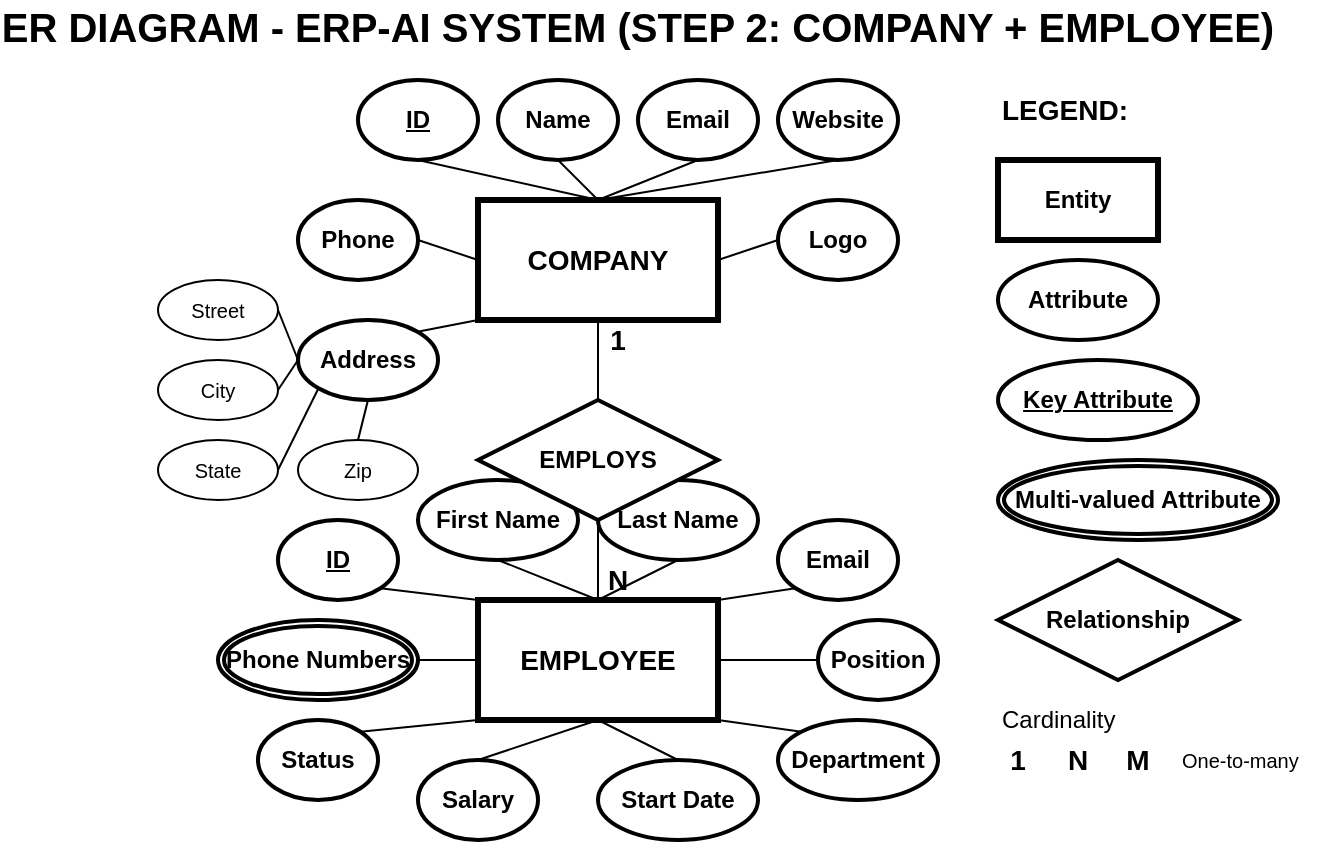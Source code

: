 <mxfile version="21.8.2" type="device">
  <diagram name="Page-1" id="c7558073-3199-34d8-9f00-42111426c3f3">
    <mxGraphModel dx="1050" dy="541" grid="1" gridSize="10" guides="1" tooltips="1" connect="1" arrows="1" fold="1" page="1" pageScale="1" pageWidth="826" pageHeight="1169" background="none" math="0" shadow="0">
      <root>
        <mxCell id="0" />
        <mxCell id="1" parent="0" />
        
        <!-- Title -->
        <mxCell id="110" value="ER DIAGRAM - ERP-AI SYSTEM (STEP 2: COMPANY + EMPLOYEE)" style="text;spacingTop=-5;align=center;fontSize=20;fontStyle=1" parent="1" vertex="1">
          <mxGeometry x="120" y="20" width="600" height="40" as="geometry" />
        </mxCell>
        
        <!-- COMPANY Entity -->
        <mxCell id="2" value="COMPANY" style="whiteSpace=wrap;align=center;verticalAlign=middle;fontStyle=1;strokeWidth=3;fillColor=#FFFFFF;fontSize=14;" parent="1" vertex="1">
          <mxGeometry x="340" y="120" width="120" height="60" as="geometry" />
        </mxCell>
        
        <!-- Company Attributes -->
        <mxCell id="3" value="&lt;u&gt;ID&lt;/u&gt;" style="ellipse;whiteSpace=wrap;html=1;align=center;fontStyle=1;strokeWidth=2;fillColor=#FFFFFF;fontSize=12;" parent="1" vertex="1">
          <mxGeometry x="280" y="60" width="60" height="40" as="geometry" />
        </mxCell>
        <mxCell id="4" value="Name" style="ellipse;whiteSpace=wrap;html=1;align=center;fontStyle=1;strokeWidth=2;fillColor=#FFFFFF;fontSize=12;" parent="1" vertex="1">
          <mxGeometry x="350" y="60" width="60" height="40" as="geometry" />
        </mxCell>
        <mxCell id="5" value="Email" style="ellipse;whiteSpace=wrap;html=1;align=center;fontStyle=1;strokeWidth=2;fillColor=#FFFFFF;fontSize=12;" parent="1" vertex="1">
          <mxGeometry x="420" y="60" width="60" height="40" as="geometry" />
        </mxCell>
        <mxCell id="6" value="Website" style="ellipse;whiteSpace=wrap;html=1;align=center;fontStyle=1;strokeWidth=2;fillColor=#FFFFFF;fontSize=12;" parent="1" vertex="1">
          <mxGeometry x="490" y="60" width="60" height="40" as="geometry" />
        </mxCell>
        <mxCell id="7" value="Logo" style="ellipse;whiteSpace=wrap;html=1;align=center;fontStyle=1;strokeWidth=2;fillColor=#FFFFFF;fontSize=12;" parent="1" vertex="1">
          <mxGeometry x="490" y="120" width="60" height="40" as="geometry" />
        </mxCell>
        <mxCell id="8" value="Phone" style="ellipse;whiteSpace=wrap;html=1;align=center;fontStyle=1;strokeWidth=2;fillColor=#FFFFFF;fontSize=12;" parent="1" vertex="1">
          <mxGeometry x="250" y="120" width="60" height="40" as="geometry" />
        </mxCell>
        
        <!-- Company Address (Composite Attribute) -->
        <mxCell id="9" value="Address" style="ellipse;whiteSpace=wrap;html=1;align=center;fontStyle=1;strokeWidth=2;fillColor=#FFFFFF;fontSize=12;" parent="1" vertex="1">
          <mxGeometry x="250" y="180" width="70" height="40" as="geometry" />
        </mxCell>
        <mxCell id="10" value="Street" style="ellipse;whiteSpace=wrap;html=1;align=center;fontStyle=0;strokeWidth=1;fillColor=#FFFFFF;fontSize=10;" parent="1" vertex="1">
          <mxGeometry x="180" y="160" width="60" height="30" as="geometry" />
        </mxCell>
        <mxCell id="11" value="City" style="ellipse;whiteSpace=wrap;html=1;align=center;fontStyle=0;strokeWidth=1;fillColor=#FFFFFF;fontSize=10;" parent="1" vertex="1">
          <mxGeometry x="180" y="200" width="60" height="30" as="geometry" />
        </mxCell>
        <mxCell id="12" value="State" style="ellipse;whiteSpace=wrap;html=1;align=center;fontStyle=0;strokeWidth=1;fillColor=#FFFFFF;fontSize=10;" parent="1" vertex="1">
          <mxGeometry x="180" y="240" width="60" height="30" as="geometry" />
        </mxCell>
        <mxCell id="13" value="Zip" style="ellipse;whiteSpace=wrap;html=1;align=center;fontStyle=0;strokeWidth=1;fillColor=#FFFFFF;fontSize=10;" parent="1" vertex="1">
          <mxGeometry x="250" y="240" width="60" height="30" as="geometry" />
        </mxCell>
        
        <!-- Connect Company to its attributes -->
        <mxCell id="14" value="" style="endArrow=none;html=1;rounded=0;exitX=0.5;exitY=0;exitDx=0;exitDy=0;entryX=0.5;entryY=1;entryDx=0;entryDy=0;" parent="1" source="2" target="3" edge="1">
          <mxGeometry relative="1" as="geometry" />
        </mxCell>
        <mxCell id="15" value="" style="endArrow=none;html=1;rounded=0;exitX=0.5;exitY=0;exitDx=0;exitDy=0;entryX=0.5;entryY=1;entryDx=0;entryDy=0;" parent="1" source="2" target="4" edge="1">
          <mxGeometry relative="1" as="geometry" />
        </mxCell>
        <mxCell id="16" value="" style="endArrow=none;html=1;rounded=0;exitX=0.5;exitY=0;exitDx=0;exitDy=0;entryX=0.5;entryY=1;entryDx=0;entryDy=0;" parent="1" source="2" target="5" edge="1">
          <mxGeometry relative="1" as="geometry" />
        </mxCell>
        <mxCell id="17" value="" style="endArrow=none;html=1;rounded=0;exitX=0.5;exitY=0;exitDx=0;exitDy=0;entryX=0.5;entryY=1;entryDx=0;entryDy=0;" parent="1" source="2" target="6" edge="1">
          <mxGeometry relative="1" as="geometry" />
        </mxCell>
        <mxCell id="18" value="" style="endArrow=none;html=1;rounded=0;exitX=1;exitY=0.5;exitDx=0;exitDy=0;entryX=0;entryY=0.5;entryDx=0;entryDy=0;" parent="1" source="2" target="7" edge="1">
          <mxGeometry relative="1" as="geometry" />
        </mxCell>
        <mxCell id="19" value="" style="endArrow=none;html=1;rounded=0;exitX=0;exitY=0.5;exitDx=0;exitDy=0;entryX=1;entryY=0.5;entryDx=0;entryDy=0;" parent="1" source="2" target="8" edge="1">
          <mxGeometry relative="1" as="geometry" />
        </mxCell>
        <mxCell id="20" value="" style="endArrow=none;html=1;rounded=0;exitX=0;exitY=1;exitDx=0;exitDy=0;entryX=1;entryY=0;entryDx=0;entryDy=0;" parent="1" source="2" target="9" edge="1">
          <mxGeometry relative="1" as="geometry" />
        </mxCell>
        
        <!-- Connect Address to its components -->
        <mxCell id="21" value="" style="endArrow=none;html=1;rounded=0;exitX=0;exitY=0.5;exitDx=0;exitDy=0;entryX=1;entryY=0.5;entryDx=0;entryDy=0;" parent="1" source="9" target="10" edge="1">
          <mxGeometry relative="1" as="geometry" />
        </mxCell>
        <mxCell id="22" value="" style="endArrow=none;html=1;rounded=0;exitX=0;exitY=0.5;exitDx=0;exitDy=0;entryX=1;entryY=0.5;entryDx=0;entryDy=0;" parent="1" source="9" target="11" edge="1">
          <mxGeometry relative="1" as="geometry" />
        </mxCell>
        <mxCell id="23" value="" style="endArrow=none;html=1;rounded=0;exitX=0;exitY=1;exitDx=0;exitDy=0;entryX=1;entryY=0.5;entryDx=0;entryDy=0;" parent="1" source="9" target="12" edge="1">
          <mxGeometry relative="1" as="geometry" />
        </mxCell>
        <mxCell id="24" value="" style="endArrow=none;html=1;rounded=0;exitX=0.5;exitY=1;exitDx=0;exitDy=0;entryX=0.5;entryY=0;entryDx=0;entryDy=0;" parent="1" source="9" target="13" edge="1">
          <mxGeometry relative="1" as="geometry" />
        </mxCell>
        
        <!-- EMPLOYEE Entity -->
        <mxCell id="33" value="EMPLOYEE" style="whiteSpace=wrap;align=center;verticalAlign=middle;fontStyle=1;strokeWidth=3;fillColor=#FFFFFF;fontSize=14;" parent="1" vertex="1">
          <mxGeometry x="340" y="320" width="120" height="60" as="geometry" />
        </mxCell>
        
        <!-- Employee Attributes -->
        <mxCell id="34" value="&lt;u&gt;ID&lt;/u&gt;" style="ellipse;whiteSpace=wrap;html=1;align=center;fontStyle=1;strokeWidth=2;fillColor=#FFFFFF;fontSize=12;" parent="1" vertex="1">
          <mxGeometry x="240" y="280" width="60" height="40" as="geometry" />
        </mxCell>
        <mxCell id="35" value="First Name" style="ellipse;whiteSpace=wrap;html=1;align=center;fontStyle=1;strokeWidth=2;fillColor=#FFFFFF;fontSize=12;" parent="1" vertex="1">
          <mxGeometry x="310" y="260" width="80" height="40" as="geometry" />
        </mxCell>
        <mxCell id="36" value="Last Name" style="ellipse;whiteSpace=wrap;html=1;align=center;fontStyle=1;strokeWidth=2;fillColor=#FFFFFF;fontSize=12;" parent="1" vertex="1">
          <mxGeometry x="400" y="260" width="80" height="40" as="geometry" />
        </mxCell>
        <mxCell id="37" value="Email" style="ellipse;whiteSpace=wrap;html=1;align=center;fontStyle=1;strokeWidth=2;fillColor=#FFFFFF;fontSize=12;" parent="1" vertex="1">
          <mxGeometry x="490" y="280" width="60" height="40" as="geometry" />
        </mxCell>
        <mxCell id="38" value="Position" style="ellipse;whiteSpace=wrap;html=1;align=center;fontStyle=1;strokeWidth=2;fillColor=#FFFFFF;fontSize=12;" parent="1" vertex="1">
          <mxGeometry x="510" y="330" width="60" height="40" as="geometry" />
        </mxCell>
        <mxCell id="39" value="Department" style="ellipse;whiteSpace=wrap;html=1;align=center;fontStyle=1;strokeWidth=2;fillColor=#FFFFFF;fontSize=12;" parent="1" vertex="1">
          <mxGeometry x="490" y="380" width="80" height="40" as="geometry" />
        </mxCell>
        <mxCell id="40" value="Start Date" style="ellipse;whiteSpace=wrap;html=1;align=center;fontStyle=1;strokeWidth=2;fillColor=#FFFFFF;fontSize=12;" parent="1" vertex="1">
          <mxGeometry x="400" y="400" width="80" height="40" as="geometry" />
        </mxCell>
        <mxCell id="41" value="Salary" style="ellipse;whiteSpace=wrap;html=1;align=center;fontStyle=1;strokeWidth=2;fillColor=#FFFFFF;fontSize=12;" parent="1" vertex="1">
          <mxGeometry x="310" y="400" width="60" height="40" as="geometry" />
        </mxCell>
        <mxCell id="42" value="Status" style="ellipse;whiteSpace=wrap;html=1;align=center;fontStyle=1;strokeWidth=2;fillColor=#FFFFFF;fontSize=12;" parent="1" vertex="1">
          <mxGeometry x="230" y="380" width="60" height="40" as="geometry" />
        </mxCell>
        
        <!-- Employee Phone (Multi-valued attribute) -->
        <mxCell id="43" value="Phone Numbers" style="ellipse;shape=doubleEllipse;margin=3;whiteSpace=wrap;html=1;align=center;fontStyle=1;strokeWidth=2;fillColor=#FFFFFF;fontSize=12;" parent="1" vertex="1">
          <mxGeometry x="210" y="330" width="100" height="40" as="geometry" />
        </mxCell>
        
        <!-- Connect Employee to its attributes -->
        <mxCell id="44" value="" style="endArrow=none;html=1;rounded=0;exitX=0;exitY=0;exitDx=0;exitDy=0;entryX=1;entryY=1;entryDx=0;entryDy=0;" parent="1" source="33" target="34" edge="1">
          <mxGeometry relative="1" as="geometry" />
        </mxCell>
        <mxCell id="45" value="" style="endArrow=none;html=1;rounded=0;exitX=0.5;exitY=0;exitDx=0;exitDy=0;entryX=0.5;entryY=1;entryDx=0;entryDy=0;" parent="1" source="33" target="35" edge="1">
          <mxGeometry relative="1" as="geometry" />
        </mxCell>
        <mxCell id="46" value="" style="endArrow=none;html=1;rounded=0;exitX=0.5;exitY=0;exitDx=0;exitDy=0;entryX=0.5;entryY=1;entryDx=0;entryDy=0;" parent="1" source="33" target="36" edge="1">
          <mxGeometry relative="1" as="geometry" />
        </mxCell>
        <mxCell id="47" value="" style="endArrow=none;html=1;rounded=0;exitX=1;exitY=0;exitDx=0;exitDy=0;entryX=0;entryY=1;entryDx=0;entryDy=0;" parent="1" source="33" target="37" edge="1">
          <mxGeometry relative="1" as="geometry" />
        </mxCell>
        <mxCell id="48" value="" style="endArrow=none;html=1;rounded=0;exitX=1;exitY=0.5;exitDx=0;exitDy=0;entryX=0;entryY=0.5;entryDx=0;entryDy=0;" parent="1" source="33" target="38" edge="1">
          <mxGeometry relative="1" as="geometry" />
        </mxCell>
        <mxCell id="49" value="" style="endArrow=none;html=1;rounded=0;exitX=1;exitY=1;exitDx=0;exitDy=0;entryX=0;entryY=0;entryDx=0;entryDy=0;" parent="1" source="33" target="39" edge="1">
          <mxGeometry relative="1" as="geometry" />
        </mxCell>
        <mxCell id="50" value="" style="endArrow=none;html=1;rounded=0;exitX=0.5;exitY=1;exitDx=0;exitDy=0;entryX=0.5;entryY=0;entryDx=0;entryDy=0;" parent="1" source="33" target="40" edge="1">
          <mxGeometry relative="1" as="geometry" />
        </mxCell>
        <mxCell id="51" value="" style="endArrow=none;html=1;rounded=0;exitX=0.5;exitY=1;exitDx=0;exitDy=0;entryX=0.5;entryY=0;entryDx=0;entryDy=0;" parent="1" source="33" target="41" edge="1">
          <mxGeometry relative="1" as="geometry" />
        </mxCell>
        <mxCell id="52" value="" style="endArrow=none;html=1;rounded=0;exitX=0;exitY=1;exitDx=0;exitDy=0;entryX=1;entryY=0;entryDx=0;entryDy=0;" parent="1" source="33" target="42" edge="1">
          <mxGeometry relative="1" as="geometry" />
        </mxCell>
        <mxCell id="53" value="" style="endArrow=none;html=1;rounded=0;exitX=0;exitY=0.5;exitDx=0;exitDy=0;entryX=1;entryY=0.5;entryDx=0;entryDy=0;" parent="1" source="33" target="43" edge="1">
          <mxGeometry relative="1" as="geometry" />
        </mxCell>
        
        <!-- Company-Employee Relationship -->
        <mxCell id="54" value="EMPLOYS" style="shape=rhombus;perimeter=rhombusPerimeter;whiteSpace=wrap;html=1;align=center;fontStyle=1;strokeWidth=2;fillColor=#FFFFFF;fontSize=12;" parent="1" vertex="1">
          <mxGeometry x="340" y="220" width="120" height="60" as="geometry" />
        </mxCell>
        
        <!-- Connect Company to Employee through relationship -->
        <mxCell id="55" value="" style="endArrow=none;html=1;rounded=0;exitX=0.5;exitY=1;exitDx=0;exitDy=0;entryX=0.5;entryY=0;entryDx=0;entryDy=0;" parent="1" source="2" target="54" edge="1">
          <mxGeometry relative="1" as="geometry" />
        </mxCell>
        <mxCell id="56" value="" style="endArrow=none;html=1;rounded=0;exitX=0.5;exitY=1;exitDx=0;exitDy=0;entryX=0.5;entryY=0;entryDx=0;entryDy=0;" parent="1" source="54" target="33" edge="1">
          <mxGeometry relative="1" as="geometry" />
        </mxCell>
        
        <!-- Cardinality -->
        <mxCell id="57" value="1" style="text;html=1;strokeColor=none;fillColor=none;align=center;verticalAlign=middle;whiteSpace=wrap;rounded=0;fontSize=14;fontStyle=1" parent="1" vertex="1">
          <mxGeometry x="400" y="180" width="20" height="20" as="geometry" />
        </mxCell>
        <mxCell id="58" value="N" style="text;html=1;strokeColor=none;fillColor=none;align=center;verticalAlign=middle;whiteSpace=wrap;rounded=0;fontSize=14;fontStyle=1" parent="1" vertex="1">
          <mxGeometry x="400" y="300" width="20" height="20" as="geometry" />
        </mxCell>
        
        <!-- Legend -->
        <mxCell id="59" value="LEGEND:" style="text;html=1;strokeColor=none;fillColor=none;align=left;verticalAlign=middle;whiteSpace=wrap;rounded=0;fontStyle=1;fontSize=14;" vertex="1" parent="1">
          <mxGeometry x="600" y="60" width="80" height="30" as="geometry" />
        </mxCell>
        <mxCell id="60" value="Entity" style="whiteSpace=wrap;align=center;verticalAlign=middle;fontStyle=1;strokeWidth=3;fillColor=#FFFFFF;fontSize=12;" vertex="1" parent="1">
          <mxGeometry x="600" y="100" width="80" height="40" as="geometry" />
        </mxCell>
        <mxCell id="61" value="Attribute" style="ellipse;whiteSpace=wrap;html=1;align=center;fontStyle=1;strokeWidth=2;fillColor=#FFFFFF;fontSize=12;" vertex="1" parent="1">
          <mxGeometry x="600" y="150" width="80" height="40" as="geometry" />
        </mxCell>
        <mxCell id="62" value="&lt;u&gt;Key Attribute&lt;/u&gt;" style="ellipse;whiteSpace=wrap;html=1;align=center;fontStyle=1;strokeWidth=2;fillColor=#FFFFFF;fontSize=12;" vertex="1" parent="1">
          <mxGeometry x="600" y="200" width="100" height="40" as="geometry" />
        </mxCell>
        <mxCell id="63" value="Multi-valued Attribute" style="ellipse;shape=doubleEllipse;margin=3;whiteSpace=wrap;html=1;align=center;fontStyle=1;strokeWidth=2;fillColor=#FFFFFF;fontSize=12;" vertex="1" parent="1">
          <mxGeometry x="600" y="250" width="140" height="40" as="geometry" />
        </mxCell>
        <mxCell id="64" value="Relationship" style="shape=rhombus;perimeter=rhombusPerimeter;whiteSpace=wrap;html=1;align=center;fontStyle=1;strokeWidth=2;fillColor=#FFFFFF;fontSize=12;" vertex="1" parent="1">
          <mxGeometry x="600" y="300" width="120" height="60" as="geometry" />
        </mxCell>
        <mxCell id="65" value="Cardinality" style="text;html=1;strokeColor=none;fillColor=none;align=left;verticalAlign=middle;whiteSpace=wrap;rounded=0;fontSize=12;" vertex="1" parent="1">
          <mxGeometry x="600" y="370" width="80" height="20" as="geometry" />
        </mxCell>
        <mxCell id="66" value="1" style="text;html=1;strokeColor=none;fillColor=none;align=center;verticalAlign=middle;whiteSpace=wrap;rounded=0;fontSize=14;fontStyle=1" vertex="1" parent="1">
          <mxGeometry x="600" y="390" width="20" height="20" as="geometry" />
        </mxCell>
        <mxCell id="67" value="N" style="text;html=1;strokeColor=none;fillColor=none;align=center;verticalAlign=middle;whiteSpace=wrap;rounded=0;fontSize=14;fontStyle=1" vertex="1" parent="1">
          <mxGeometry x="630" y="390" width="20" height="20" as="geometry" />
        </mxCell>
        <mxCell id="68" value="M" style="text;html=1;strokeColor=none;fillColor=none;align=center;verticalAlign=middle;whiteSpace=wrap;rounded=0;fontSize=14;fontStyle=1" vertex="1" parent="1">
          <mxGeometry x="660" y="390" width="20" height="20" as="geometry" />
        </mxCell>
        <mxCell id="69" value="One-to-many" style="text;html=1;strokeColor=none;fillColor=none;align=left;verticalAlign=middle;whiteSpace=wrap;rounded=0;fontSize=10;" vertex="1" parent="1">
          <mxGeometry x="690" y="390" width="80" height="20" as="geometry" />
        </mxCell>
      </root>
    </mxGraphModel>
  </diagram>
</mxfile>
